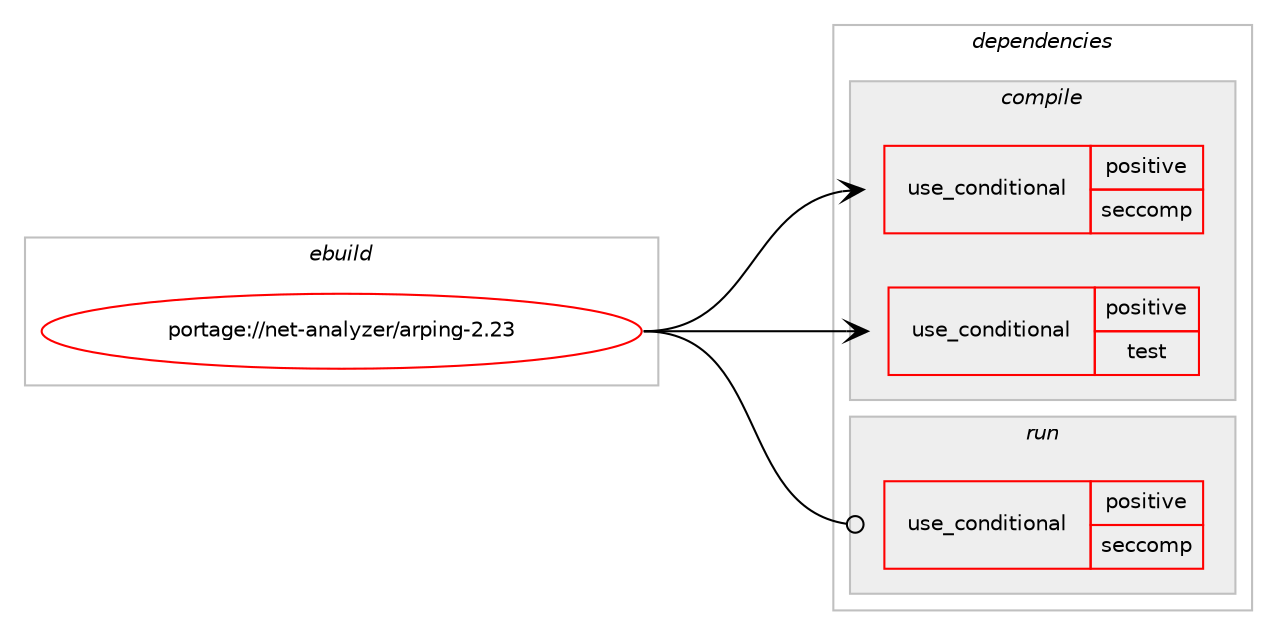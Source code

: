 digraph prolog {

# *************
# Graph options
# *************

newrank=true;
concentrate=true;
compound=true;
graph [rankdir=LR,fontname=Helvetica,fontsize=10,ranksep=1.5];#, ranksep=2.5, nodesep=0.2];
edge  [arrowhead=vee];
node  [fontname=Helvetica,fontsize=10];

# **********
# The ebuild
# **********

subgraph cluster_leftcol {
color=gray;
rank=same;
label=<<i>ebuild</i>>;
id [label="portage://net-analyzer/arping-2.23", color=red, width=4, href="../net-analyzer/arping-2.23.svg"];
}

# ****************
# The dependencies
# ****************

subgraph cluster_midcol {
color=gray;
label=<<i>dependencies</i>>;
subgraph cluster_compile {
fillcolor="#eeeeee";
style=filled;
label=<<i>compile</i>>;
subgraph cond84481 {
dependency173088 [label=<<TABLE BORDER="0" CELLBORDER="1" CELLSPACING="0" CELLPADDING="4"><TR><TD ROWSPAN="3" CELLPADDING="10">use_conditional</TD></TR><TR><TD>positive</TD></TR><TR><TD>seccomp</TD></TR></TABLE>>, shape=none, color=red];
# *** BEGIN UNKNOWN DEPENDENCY TYPE (TODO) ***
# dependency173088 -> package_dependency(portage://net-analyzer/arping-2.23,install,no,sys-libs,libseccomp,none,[,,],[],[])
# *** END UNKNOWN DEPENDENCY TYPE (TODO) ***

}
id:e -> dependency173088:w [weight=20,style="solid",arrowhead="vee"];
subgraph cond84482 {
dependency173089 [label=<<TABLE BORDER="0" CELLBORDER="1" CELLSPACING="0" CELLPADDING="4"><TR><TD ROWSPAN="3" CELLPADDING="10">use_conditional</TD></TR><TR><TD>positive</TD></TR><TR><TD>test</TD></TR></TABLE>>, shape=none, color=red];
# *** BEGIN UNKNOWN DEPENDENCY TYPE (TODO) ***
# dependency173089 -> package_dependency(portage://net-analyzer/arping-2.23,install,no,dev-libs,check,none,[,,],[],[])
# *** END UNKNOWN DEPENDENCY TYPE (TODO) ***

# *** BEGIN UNKNOWN DEPENDENCY TYPE (TODO) ***
# dependency173089 -> package_dependency(portage://net-analyzer/arping-2.23,install,no,dev-python,subunit,none,[,,],[],[])
# *** END UNKNOWN DEPENDENCY TYPE (TODO) ***

}
id:e -> dependency173089:w [weight=20,style="solid",arrowhead="vee"];
# *** BEGIN UNKNOWN DEPENDENCY TYPE (TODO) ***
# id -> package_dependency(portage://net-analyzer/arping-2.23,install,no,net-libs,libnet,none,[,,],[slot(1.1)],[])
# *** END UNKNOWN DEPENDENCY TYPE (TODO) ***

# *** BEGIN UNKNOWN DEPENDENCY TYPE (TODO) ***
# id -> package_dependency(portage://net-analyzer/arping-2.23,install,no,net-libs,libpcap,none,[,,],[],[])
# *** END UNKNOWN DEPENDENCY TYPE (TODO) ***

# *** BEGIN UNKNOWN DEPENDENCY TYPE (TODO) ***
# id -> package_dependency(portage://net-analyzer/arping-2.23,install,no,sys-libs,libcap,none,[,,],[],[])
# *** END UNKNOWN DEPENDENCY TYPE (TODO) ***

# *** BEGIN UNKNOWN DEPENDENCY TYPE (TODO) ***
# id -> package_dependency(portage://net-analyzer/arping-2.23,install,weak,net-misc,iputils,none,[,,],[],[use(enable(arping),positive)])
# *** END UNKNOWN DEPENDENCY TYPE (TODO) ***

}
subgraph cluster_compileandrun {
fillcolor="#eeeeee";
style=filled;
label=<<i>compile and run</i>>;
}
subgraph cluster_run {
fillcolor="#eeeeee";
style=filled;
label=<<i>run</i>>;
subgraph cond84483 {
dependency173090 [label=<<TABLE BORDER="0" CELLBORDER="1" CELLSPACING="0" CELLPADDING="4"><TR><TD ROWSPAN="3" CELLPADDING="10">use_conditional</TD></TR><TR><TD>positive</TD></TR><TR><TD>seccomp</TD></TR></TABLE>>, shape=none, color=red];
# *** BEGIN UNKNOWN DEPENDENCY TYPE (TODO) ***
# dependency173090 -> package_dependency(portage://net-analyzer/arping-2.23,run,no,sys-libs,libseccomp,none,[,,],[],[])
# *** END UNKNOWN DEPENDENCY TYPE (TODO) ***

}
id:e -> dependency173090:w [weight=20,style="solid",arrowhead="odot"];
# *** BEGIN UNKNOWN DEPENDENCY TYPE (TODO) ***
# id -> package_dependency(portage://net-analyzer/arping-2.23,run,no,net-libs,libnet,none,[,,],[slot(1.1)],[])
# *** END UNKNOWN DEPENDENCY TYPE (TODO) ***

# *** BEGIN UNKNOWN DEPENDENCY TYPE (TODO) ***
# id -> package_dependency(portage://net-analyzer/arping-2.23,run,no,net-libs,libpcap,none,[,,],[],[])
# *** END UNKNOWN DEPENDENCY TYPE (TODO) ***

# *** BEGIN UNKNOWN DEPENDENCY TYPE (TODO) ***
# id -> package_dependency(portage://net-analyzer/arping-2.23,run,no,sys-libs,libcap,none,[,,],[],[])
# *** END UNKNOWN DEPENDENCY TYPE (TODO) ***

# *** BEGIN UNKNOWN DEPENDENCY TYPE (TODO) ***
# id -> package_dependency(portage://net-analyzer/arping-2.23,run,weak,net-misc,iputils,none,[,,],[],[use(enable(arping),positive)])
# *** END UNKNOWN DEPENDENCY TYPE (TODO) ***

}
}

# **************
# The candidates
# **************

subgraph cluster_choices {
rank=same;
color=gray;
label=<<i>candidates</i>>;

}

}
